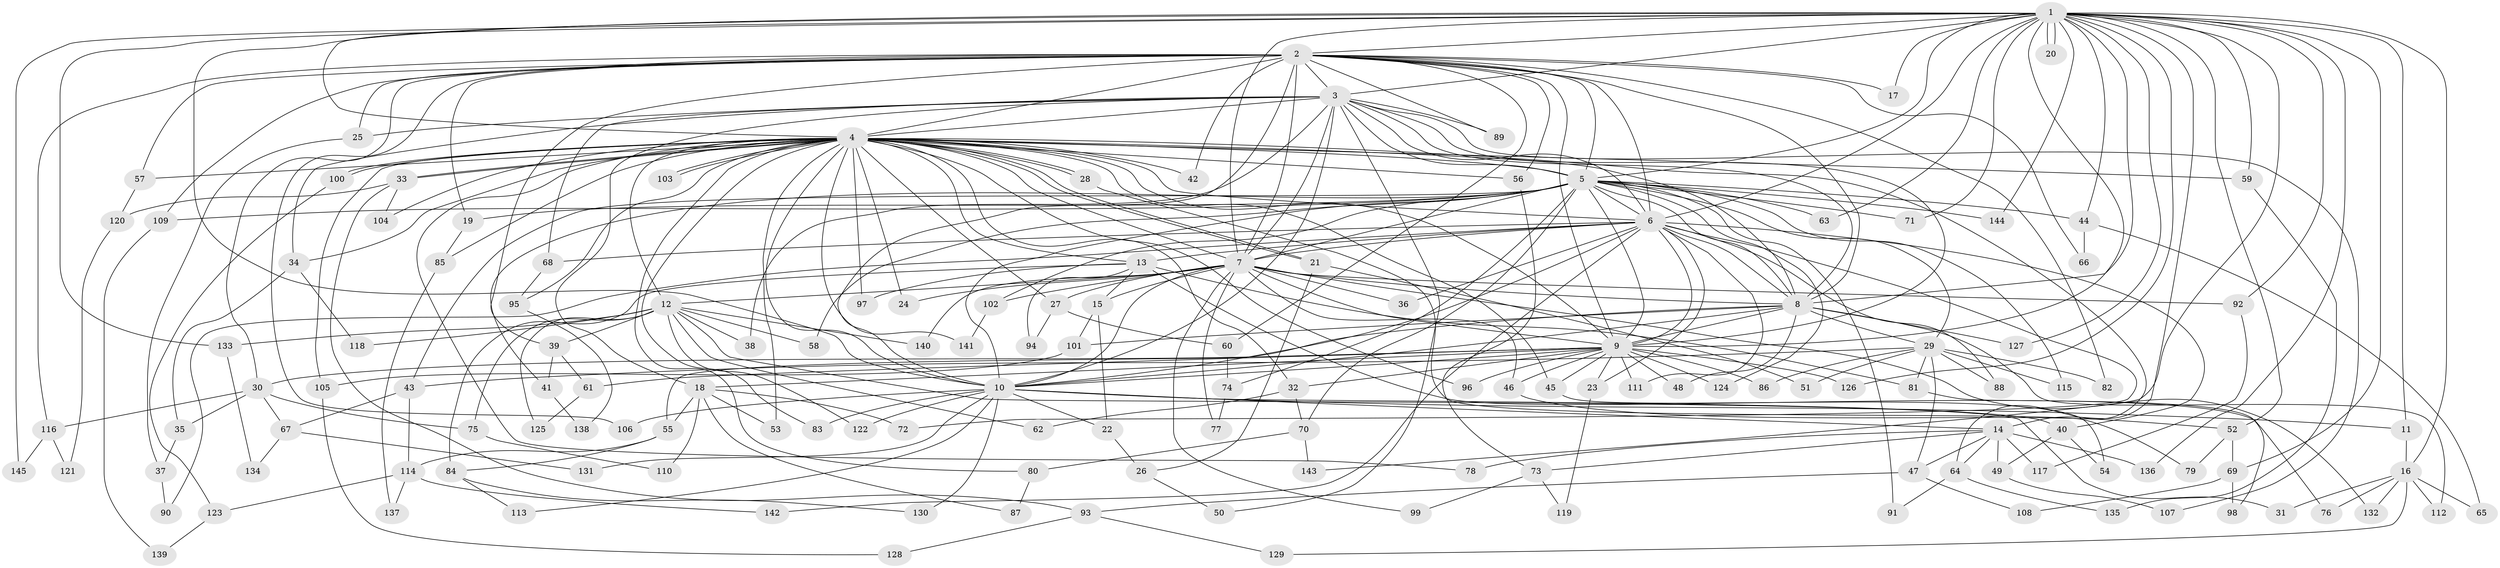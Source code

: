 // Generated by graph-tools (version 1.1) at 2025/34/03/09/25 02:34:42]
// undirected, 145 vertices, 315 edges
graph export_dot {
graph [start="1"]
  node [color=gray90,style=filled];
  1;
  2;
  3;
  4;
  5;
  6;
  7;
  8;
  9;
  10;
  11;
  12;
  13;
  14;
  15;
  16;
  17;
  18;
  19;
  20;
  21;
  22;
  23;
  24;
  25;
  26;
  27;
  28;
  29;
  30;
  31;
  32;
  33;
  34;
  35;
  36;
  37;
  38;
  39;
  40;
  41;
  42;
  43;
  44;
  45;
  46;
  47;
  48;
  49;
  50;
  51;
  52;
  53;
  54;
  55;
  56;
  57;
  58;
  59;
  60;
  61;
  62;
  63;
  64;
  65;
  66;
  67;
  68;
  69;
  70;
  71;
  72;
  73;
  74;
  75;
  76;
  77;
  78;
  79;
  80;
  81;
  82;
  83;
  84;
  85;
  86;
  87;
  88;
  89;
  90;
  91;
  92;
  93;
  94;
  95;
  96;
  97;
  98;
  99;
  100;
  101;
  102;
  103;
  104;
  105;
  106;
  107;
  108;
  109;
  110;
  111;
  112;
  113;
  114;
  115;
  116;
  117;
  118;
  119;
  120;
  121;
  122;
  123;
  124;
  125;
  126;
  127;
  128;
  129;
  130;
  131;
  132;
  133;
  134;
  135;
  136;
  137;
  138;
  139;
  140;
  141;
  142;
  143;
  144;
  145;
  1 -- 2;
  1 -- 3;
  1 -- 4;
  1 -- 5;
  1 -- 6;
  1 -- 7;
  1 -- 8;
  1 -- 9;
  1 -- 10;
  1 -- 11;
  1 -- 14;
  1 -- 16;
  1 -- 17;
  1 -- 20;
  1 -- 20;
  1 -- 44;
  1 -- 52;
  1 -- 59;
  1 -- 63;
  1 -- 69;
  1 -- 71;
  1 -- 92;
  1 -- 126;
  1 -- 127;
  1 -- 133;
  1 -- 136;
  1 -- 143;
  1 -- 144;
  1 -- 145;
  2 -- 3;
  2 -- 4;
  2 -- 5;
  2 -- 6;
  2 -- 7;
  2 -- 8;
  2 -- 9;
  2 -- 10;
  2 -- 17;
  2 -- 19;
  2 -- 25;
  2 -- 30;
  2 -- 39;
  2 -- 42;
  2 -- 56;
  2 -- 57;
  2 -- 60;
  2 -- 66;
  2 -- 82;
  2 -- 89;
  2 -- 106;
  2 -- 109;
  2 -- 116;
  3 -- 4;
  3 -- 5;
  3 -- 6;
  3 -- 7;
  3 -- 8;
  3 -- 9;
  3 -- 10;
  3 -- 18;
  3 -- 25;
  3 -- 34;
  3 -- 38;
  3 -- 50;
  3 -- 68;
  3 -- 89;
  3 -- 107;
  4 -- 5;
  4 -- 6;
  4 -- 7;
  4 -- 8;
  4 -- 9;
  4 -- 10;
  4 -- 12;
  4 -- 13;
  4 -- 21;
  4 -- 21;
  4 -- 24;
  4 -- 27;
  4 -- 28;
  4 -- 28;
  4 -- 32;
  4 -- 33;
  4 -- 33;
  4 -- 34;
  4 -- 42;
  4 -- 45;
  4 -- 53;
  4 -- 56;
  4 -- 57;
  4 -- 59;
  4 -- 64;
  4 -- 78;
  4 -- 80;
  4 -- 83;
  4 -- 85;
  4 -- 95;
  4 -- 96;
  4 -- 97;
  4 -- 100;
  4 -- 100;
  4 -- 103;
  4 -- 103;
  4 -- 104;
  4 -- 105;
  4 -- 141;
  5 -- 6;
  5 -- 7;
  5 -- 8;
  5 -- 9;
  5 -- 10;
  5 -- 19;
  5 -- 29;
  5 -- 41;
  5 -- 43;
  5 -- 44;
  5 -- 58;
  5 -- 63;
  5 -- 70;
  5 -- 71;
  5 -- 74;
  5 -- 91;
  5 -- 102;
  5 -- 109;
  5 -- 115;
  5 -- 124;
  5 -- 144;
  6 -- 7;
  6 -- 8;
  6 -- 9;
  6 -- 10;
  6 -- 13;
  6 -- 23;
  6 -- 36;
  6 -- 40;
  6 -- 68;
  6 -- 72;
  6 -- 88;
  6 -- 90;
  6 -- 111;
  6 -- 142;
  7 -- 8;
  7 -- 9;
  7 -- 10;
  7 -- 12;
  7 -- 15;
  7 -- 24;
  7 -- 27;
  7 -- 36;
  7 -- 46;
  7 -- 77;
  7 -- 92;
  7 -- 99;
  7 -- 102;
  7 -- 132;
  7 -- 140;
  8 -- 9;
  8 -- 10;
  8 -- 29;
  8 -- 48;
  8 -- 55;
  8 -- 101;
  8 -- 112;
  8 -- 127;
  9 -- 10;
  9 -- 18;
  9 -- 23;
  9 -- 30;
  9 -- 32;
  9 -- 45;
  9 -- 46;
  9 -- 48;
  9 -- 61;
  9 -- 86;
  9 -- 96;
  9 -- 111;
  9 -- 124;
  9 -- 126;
  10 -- 11;
  10 -- 14;
  10 -- 22;
  10 -- 40;
  10 -- 83;
  10 -- 106;
  10 -- 113;
  10 -- 122;
  10 -- 130;
  10 -- 131;
  11 -- 16;
  12 -- 31;
  12 -- 38;
  12 -- 39;
  12 -- 58;
  12 -- 62;
  12 -- 75;
  12 -- 118;
  12 -- 122;
  12 -- 125;
  12 -- 133;
  12 -- 140;
  13 -- 15;
  13 -- 76;
  13 -- 81;
  13 -- 84;
  13 -- 94;
  13 -- 97;
  14 -- 47;
  14 -- 49;
  14 -- 64;
  14 -- 73;
  14 -- 78;
  14 -- 117;
  14 -- 136;
  15 -- 22;
  15 -- 101;
  16 -- 31;
  16 -- 65;
  16 -- 76;
  16 -- 112;
  16 -- 129;
  16 -- 132;
  18 -- 53;
  18 -- 55;
  18 -- 72;
  18 -- 87;
  18 -- 110;
  19 -- 85;
  21 -- 26;
  21 -- 51;
  22 -- 26;
  23 -- 119;
  25 -- 37;
  26 -- 50;
  27 -- 60;
  27 -- 94;
  28 -- 79;
  29 -- 43;
  29 -- 47;
  29 -- 51;
  29 -- 81;
  29 -- 82;
  29 -- 86;
  29 -- 88;
  29 -- 115;
  30 -- 35;
  30 -- 67;
  30 -- 75;
  30 -- 116;
  32 -- 62;
  32 -- 70;
  33 -- 93;
  33 -- 104;
  33 -- 120;
  34 -- 35;
  34 -- 118;
  35 -- 37;
  37 -- 90;
  39 -- 41;
  39 -- 61;
  40 -- 49;
  40 -- 54;
  41 -- 138;
  43 -- 67;
  43 -- 114;
  44 -- 65;
  44 -- 66;
  45 -- 54;
  46 -- 52;
  47 -- 93;
  47 -- 108;
  49 -- 107;
  52 -- 69;
  52 -- 79;
  55 -- 84;
  55 -- 114;
  56 -- 73;
  57 -- 120;
  59 -- 135;
  60 -- 74;
  61 -- 125;
  64 -- 91;
  64 -- 135;
  67 -- 131;
  67 -- 134;
  68 -- 95;
  69 -- 98;
  69 -- 108;
  70 -- 80;
  70 -- 143;
  73 -- 99;
  73 -- 119;
  74 -- 77;
  75 -- 110;
  80 -- 87;
  81 -- 98;
  84 -- 113;
  84 -- 130;
  85 -- 137;
  92 -- 117;
  93 -- 128;
  93 -- 129;
  95 -- 138;
  100 -- 123;
  101 -- 105;
  102 -- 141;
  105 -- 128;
  109 -- 139;
  114 -- 123;
  114 -- 137;
  114 -- 142;
  116 -- 121;
  116 -- 145;
  120 -- 121;
  123 -- 139;
  133 -- 134;
}
